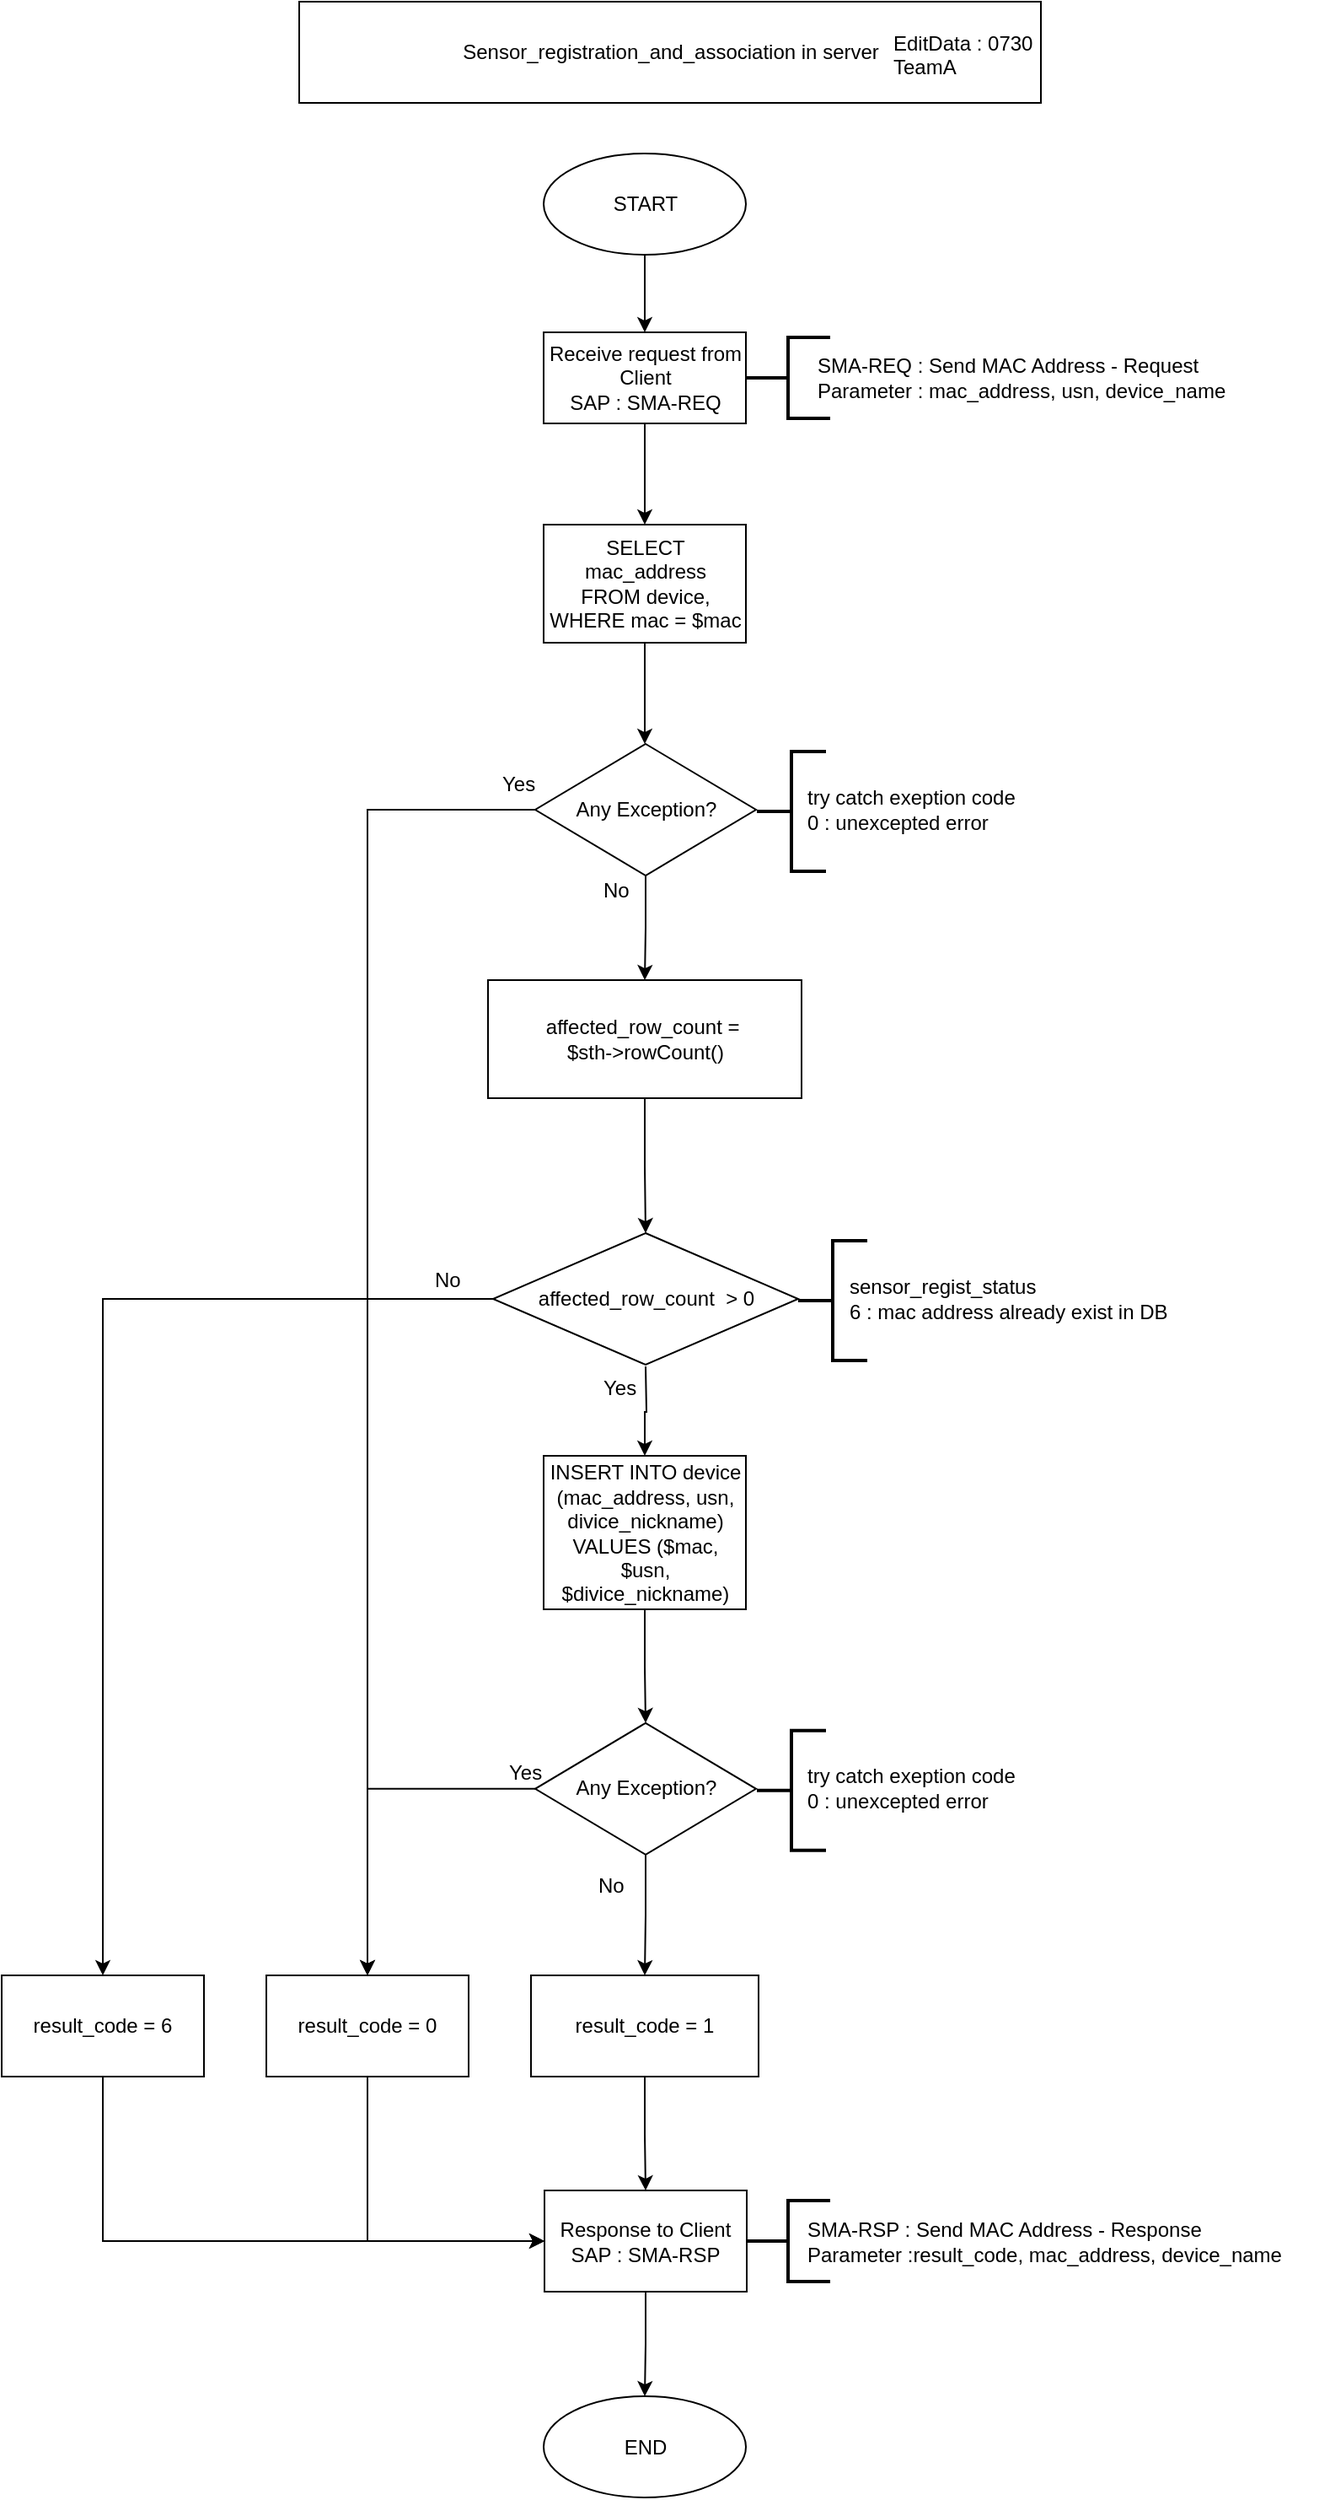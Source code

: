 <mxfile version="11.1.2" type="google"><diagram id="H3GI6GOoszcAkLn4SR7E" name="Page-1"><mxGraphModel dx="1038" dy="550" grid="1" gridSize="10" guides="1" tooltips="1" connect="1" arrows="1" fold="1" page="1" pageScale="1" pageWidth="850" pageHeight="1100" math="0" shadow="0"><root><mxCell id="0"/><mxCell id="1" parent="0"/><mxCell id="cOLkCRzlhcz93SUshEfj-1" style="edgeStyle=orthogonalEdgeStyle;rounded=0;orthogonalLoop=1;jettySize=auto;html=1;entryX=0.5;entryY=0;entryDx=0;entryDy=0;fontColor=#000000;" parent="1" source="G0FhZnXvp4fjuRsdsz6T-1" target="G0FhZnXvp4fjuRsdsz6T-2" edge="1"><mxGeometry relative="1" as="geometry"/></mxCell><mxCell id="G0FhZnXvp4fjuRsdsz6T-1" value="START" style="ellipse;whiteSpace=wrap;html=1;fontColor=#000000;" parent="1" vertex="1"><mxGeometry x="344.5" y="90" width="120" height="60" as="geometry"/></mxCell><mxCell id="cOLkCRzlhcz93SUshEfj-5" value="" style="edgeStyle=orthogonalEdgeStyle;rounded=0;orthogonalLoop=1;jettySize=auto;html=1;fontColor=#000000;" parent="1" source="G0FhZnXvp4fjuRsdsz6T-2" target="cOLkCRzlhcz93SUshEfj-4" edge="1"><mxGeometry relative="1" as="geometry"/></mxCell><mxCell id="G0FhZnXvp4fjuRsdsz6T-2" value="Receive request from&lt;br&gt;Client&lt;br&gt;SAP : SMA-REQ" style="rounded=0;whiteSpace=wrap;html=1;fontColor=#000000;" parent="1" vertex="1"><mxGeometry x="344.5" y="196" width="120" height="54" as="geometry"/></mxCell><mxCell id="z0uTfAjG5rc-Qe84iu6b-4" value="" style="edgeStyle=orthogonalEdgeStyle;rounded=0;orthogonalLoop=1;jettySize=auto;html=1;fontColor=#000000;" parent="1" source="cOLkCRzlhcz93SUshEfj-4" edge="1"><mxGeometry relative="1" as="geometry"><mxPoint x="404.5" y="440" as="targetPoint"/></mxGeometry></mxCell><mxCell id="cOLkCRzlhcz93SUshEfj-4" value="SELECT mac_address&lt;br&gt;FROM device,&lt;br&gt;WHERE mac = $mac" style="rounded=0;whiteSpace=wrap;html=1;fontColor=#000000;" parent="1" vertex="1"><mxGeometry x="344.5" y="310" width="120" height="70" as="geometry"/></mxCell><mxCell id="G0FhZnXvp4fjuRsdsz6T-3" value="" style="strokeWidth=2;html=1;shape=mxgraph.flowchart.annotation_2;align=left;pointerEvents=1;rotation=0;fontColor=#000000;" parent="1" vertex="1"><mxGeometry x="464.5" y="199" width="50" height="48" as="geometry"/></mxCell><mxCell id="G0FhZnXvp4fjuRsdsz6T-4" value="SMA-REQ : Send MAC Address - Request&lt;br&gt;Parameter : mac_address, usn, device_name" style="text;html=1;strokeColor=none;fillColor=none;align=left;verticalAlign=middle;whiteSpace=wrap;rounded=0;fontColor=#000000;" parent="1" vertex="1"><mxGeometry x="504.5" y="213" width="270" height="20" as="geometry"/></mxCell><mxCell id="cOLkCRzlhcz93SUshEfj-3" value="Sensor_registration_and_association in server" style="rounded=0;whiteSpace=wrap;html=1;fontColor=#000000;" parent="1" vertex="1"><mxGeometry x="199.5" width="440" height="60" as="geometry"/></mxCell><mxCell id="cOLkCRzlhcz93SUshEfj-48" value="" style="edgeStyle=orthogonalEdgeStyle;rounded=0;orthogonalLoop=1;jettySize=auto;html=1;fontColor=#000000;" parent="1" source="cOLkCRzlhcz93SUshEfj-42" target="cOLkCRzlhcz93SUshEfj-46" edge="1"><mxGeometry relative="1" as="geometry"/></mxCell><mxCell id="cOLkCRzlhcz93SUshEfj-42" value="Response to Client&lt;br&gt;SAP : SMA-RSP" style="rounded=0;whiteSpace=wrap;html=1;fontColor=#000000;" parent="1" vertex="1"><mxGeometry x="345" y="1297.5" width="120" height="60" as="geometry"/></mxCell><mxCell id="cOLkCRzlhcz93SUshEfj-44" value="" style="strokeWidth=2;html=1;shape=mxgraph.flowchart.annotation_2;align=left;pointerEvents=1;rotation=0;fontColor=#000000;" parent="1" vertex="1"><mxGeometry x="464.5" y="1303.5" width="50" height="48" as="geometry"/></mxCell><mxCell id="cOLkCRzlhcz93SUshEfj-45" value="SMA-RSP : Send MAC Address - Response&lt;br&gt;Parameter :result_code,&amp;nbsp;mac_address, device_name" style="text;html=1;strokeColor=none;fillColor=none;align=left;verticalAlign=middle;whiteSpace=wrap;rounded=0;fontColor=#000000;" parent="1" vertex="1"><mxGeometry x="499" y="1317.5" width="311" height="20" as="geometry"/></mxCell><mxCell id="cOLkCRzlhcz93SUshEfj-46" value="END" style="ellipse;whiteSpace=wrap;html=1;fontColor=#000000;" parent="1" vertex="1"><mxGeometry x="344.5" y="1419.5" width="120" height="60" as="geometry"/></mxCell><mxCell id="o11hSPlZN9J-fXoAqkrA-29" style="edgeStyle=orthogonalEdgeStyle;rounded=0;orthogonalLoop=1;jettySize=auto;html=1;entryX=0;entryY=0.5;entryDx=0;entryDy=0;fontColor=#000000;exitX=0.5;exitY=1;exitDx=0;exitDy=0;" parent="1" source="DA9KGAA7dcXIMdn8UrT9-2" target="cOLkCRzlhcz93SUshEfj-42" edge="1"><mxGeometry relative="1" as="geometry"/></mxCell><mxCell id="DA9KGAA7dcXIMdn8UrT9-2" value="result_code = 6" style="rounded=0;whiteSpace=wrap;html=1;fontColor=#000000;" parent="1" vertex="1"><mxGeometry x="23" y="1170" width="120" height="60" as="geometry"/></mxCell><mxCell id="xHZomDxGEs8Mp2Cfe0KF-7" style="edgeStyle=orthogonalEdgeStyle;rounded=0;orthogonalLoop=1;jettySize=auto;html=1;fontColor=#000000;" parent="1" source="z0uTfAjG5rc-Qe84iu6b-8" target="cOLkCRzlhcz93SUshEfj-42" edge="1"><mxGeometry relative="1" as="geometry"/></mxCell><mxCell id="z0uTfAjG5rc-Qe84iu6b-8" value="result_code = 1" style="rounded=0;whiteSpace=wrap;html=1;fontColor=#000000;" parent="1" vertex="1"><mxGeometry x="337" y="1170" width="135" height="60" as="geometry"/></mxCell><mxCell id="z0uTfAjG5rc-Qe84iu6b-13" value="" style="strokeWidth=2;html=1;shape=mxgraph.flowchart.annotation_2;align=left;pointerEvents=1;fontColor=#000000;" parent="1" vertex="1"><mxGeometry x="495.5" y="734.5" width="41" height="71" as="geometry"/></mxCell><mxCell id="z0uTfAjG5rc-Qe84iu6b-14" value="sensor_regist_status&lt;br&gt;6 : mac address already exist in DB" style="text;html=1;strokeColor=none;fillColor=none;align=left;verticalAlign=middle;whiteSpace=wrap;rounded=0;fontColor=#000000;" parent="1" vertex="1"><mxGeometry x="524" y="729" width="217" height="80" as="geometry"/></mxCell><mxCell id="z0uTfAjG5rc-Qe84iu6b-15" value="EditData : 0730&lt;br&gt;TeamA" style="text;html=1;resizable=0;points=[];autosize=1;align=left;verticalAlign=top;spacingTop=-4;fontColor=#000000;" parent="1" vertex="1"><mxGeometry x="550" y="15" width="100" height="30" as="geometry"/></mxCell><mxCell id="o11hSPlZN9J-fXoAqkrA-7" style="edgeStyle=orthogonalEdgeStyle;rounded=0;orthogonalLoop=1;jettySize=auto;html=1;entryX=0.5;entryY=0;entryDx=0;entryDy=0;fontColor=#000000;" parent="1" source="o11hSPlZN9J-fXoAqkrA-1" target="o11hSPlZN9J-fXoAqkrA-6" edge="1"><mxGeometry relative="1" as="geometry"/></mxCell><mxCell id="o11hSPlZN9J-fXoAqkrA-11" style="edgeStyle=orthogonalEdgeStyle;rounded=0;orthogonalLoop=1;jettySize=auto;html=1;entryX=0.5;entryY=0;entryDx=0;entryDy=0;fontColor=#000000;" parent="1" source="o11hSPlZN9J-fXoAqkrA-1" target="o11hSPlZN9J-fXoAqkrA-4" edge="1"><mxGeometry relative="1" as="geometry"/></mxCell><mxCell id="o11hSPlZN9J-fXoAqkrA-1" value="Any Exception?" style="rhombus;whiteSpace=wrap;html=1;fontColor=#000000;" parent="1" vertex="1"><mxGeometry x="339.5" y="440" width="131" height="78" as="geometry"/></mxCell><mxCell id="o11hSPlZN9J-fXoAqkrA-2" value="" style="strokeWidth=2;html=1;shape=mxgraph.flowchart.annotation_2;align=left;pointerEvents=1;fontColor=#000000;" parent="1" vertex="1"><mxGeometry x="471" y="444.5" width="41" height="71" as="geometry"/></mxCell><mxCell id="o11hSPlZN9J-fXoAqkrA-3" value="try catch exeption code&lt;br&gt;0 : unexcepted error" style="text;html=1;strokeColor=none;fillColor=none;align=left;verticalAlign=middle;whiteSpace=wrap;rounded=0;fontColor=#000000;" parent="1" vertex="1"><mxGeometry x="499" y="439" width="188" height="80" as="geometry"/></mxCell><mxCell id="o11hSPlZN9J-fXoAqkrA-28" style="edgeStyle=orthogonalEdgeStyle;rounded=0;orthogonalLoop=1;jettySize=auto;html=1;entryX=0;entryY=0.5;entryDx=0;entryDy=0;fontColor=#000000;exitX=0.5;exitY=1;exitDx=0;exitDy=0;" parent="1" source="o11hSPlZN9J-fXoAqkrA-4" target="cOLkCRzlhcz93SUshEfj-42" edge="1"><mxGeometry relative="1" as="geometry"><mxPoint x="240" y="1240" as="sourcePoint"/></mxGeometry></mxCell><mxCell id="o11hSPlZN9J-fXoAqkrA-4" value="result_code = 0" style="rounded=0;whiteSpace=wrap;html=1;fontColor=#000000;" parent="1" vertex="1"><mxGeometry x="180" y="1170" width="120" height="60" as="geometry"/></mxCell><mxCell id="o11hSPlZN9J-fXoAqkrA-9" style="edgeStyle=orthogonalEdgeStyle;rounded=0;orthogonalLoop=1;jettySize=auto;html=1;entryX=0.5;entryY=0;entryDx=0;entryDy=0;fontColor=#000000;" parent="1" source="o11hSPlZN9J-fXoAqkrA-6" target="o11hSPlZN9J-fXoAqkrA-8" edge="1"><mxGeometry relative="1" as="geometry"/></mxCell><mxCell id="o11hSPlZN9J-fXoAqkrA-6" value="affected_row_count =&amp;nbsp;&lt;br&gt;$sth-&amp;gt;rowCount()" style="rounded=0;whiteSpace=wrap;html=1;fontColor=#000000;" parent="1" vertex="1"><mxGeometry x="311.5" y="580" width="186" height="70" as="geometry"/></mxCell><mxCell id="o11hSPlZN9J-fXoAqkrA-23" style="edgeStyle=orthogonalEdgeStyle;rounded=0;orthogonalLoop=1;jettySize=auto;html=1;entryX=0.5;entryY=0;entryDx=0;entryDy=0;fontColor=#000000;" parent="1" source="o11hSPlZN9J-fXoAqkrA-8" target="DA9KGAA7dcXIMdn8UrT9-2" edge="1"><mxGeometry relative="1" as="geometry"/></mxCell><mxCell id="o11hSPlZN9J-fXoAqkrA-8" value="affected_row_count&amp;nbsp; &amp;gt; 0" style="rhombus;whiteSpace=wrap;html=1;fontColor=#000000;" parent="1" vertex="1"><mxGeometry x="314.5" y="730" width="181" height="78" as="geometry"/></mxCell><mxCell id="o11hSPlZN9J-fXoAqkrA-13" style="edgeStyle=orthogonalEdgeStyle;rounded=0;orthogonalLoop=1;jettySize=auto;html=1;entryX=0.5;entryY=0;entryDx=0;entryDy=0;fontColor=#000000;" parent="1" target="o11hSPlZN9J-fXoAqkrA-14" edge="1"><mxGeometry relative="1" as="geometry"><mxPoint x="404.5" y="871" as="targetPoint"/><mxPoint x="405" y="809" as="sourcePoint"/></mxGeometry></mxCell><mxCell id="o11hSPlZN9J-fXoAqkrA-18" style="edgeStyle=orthogonalEdgeStyle;rounded=0;orthogonalLoop=1;jettySize=auto;html=1;entryX=0.5;entryY=0;entryDx=0;entryDy=0;fontColor=#000000;" parent="1" source="o11hSPlZN9J-fXoAqkrA-14" target="o11hSPlZN9J-fXoAqkrA-15" edge="1"><mxGeometry relative="1" as="geometry"/></mxCell><mxCell id="o11hSPlZN9J-fXoAqkrA-14" value="&lt;font&gt;INSERT INTO device&lt;br&gt;(mac_address, usn, divice_nickname) VALUES ($mac, $usn, $divice_nickname)&lt;/font&gt;" style="rounded=0;whiteSpace=wrap;html=1;strokeColor=#000000;fontColor=#000000;" parent="1" vertex="1"><mxGeometry x="344.5" y="862" width="120" height="91" as="geometry"/></mxCell><mxCell id="o11hSPlZN9J-fXoAqkrA-19" style="edgeStyle=orthogonalEdgeStyle;rounded=0;orthogonalLoop=1;jettySize=auto;html=1;entryX=0.5;entryY=0;entryDx=0;entryDy=0;fontColor=#000000;" parent="1" source="o11hSPlZN9J-fXoAqkrA-15" target="o11hSPlZN9J-fXoAqkrA-4" edge="1"><mxGeometry relative="1" as="geometry"/></mxCell><mxCell id="o11hSPlZN9J-fXoAqkrA-22" style="edgeStyle=orthogonalEdgeStyle;rounded=0;orthogonalLoop=1;jettySize=auto;html=1;entryX=0.5;entryY=0;entryDx=0;entryDy=0;fontColor=#000000;" parent="1" source="o11hSPlZN9J-fXoAqkrA-15" target="z0uTfAjG5rc-Qe84iu6b-8" edge="1"><mxGeometry relative="1" as="geometry"/></mxCell><mxCell id="o11hSPlZN9J-fXoAqkrA-15" value="Any Exception?" style="rhombus;whiteSpace=wrap;html=1;fontColor=#000000;" parent="1" vertex="1"><mxGeometry x="339.5" y="1020.4" width="131" height="78" as="geometry"/></mxCell><mxCell id="o11hSPlZN9J-fXoAqkrA-16" value="" style="strokeWidth=2;html=1;shape=mxgraph.flowchart.annotation_2;align=left;pointerEvents=1;fontColor=#000000;" parent="1" vertex="1"><mxGeometry x="471" y="1024.9" width="41" height="71" as="geometry"/></mxCell><mxCell id="o11hSPlZN9J-fXoAqkrA-17" value="try catch exeption code&lt;br&gt;0 : unexcepted error" style="text;html=1;strokeColor=none;fillColor=none;align=left;verticalAlign=middle;whiteSpace=wrap;rounded=0;fontColor=#000000;" parent="1" vertex="1"><mxGeometry x="499" y="1019.4" width="188" height="80" as="geometry"/></mxCell><mxCell id="o11hSPlZN9J-fXoAqkrA-20" value="Yes" style="text;html=1;resizable=0;points=[];autosize=1;align=left;verticalAlign=top;spacingTop=-4;fontColor=#000000;" parent="1" vertex="1"><mxGeometry x="322" y="1039.5" width="30" height="20" as="geometry"/></mxCell><mxCell id="o11hSPlZN9J-fXoAqkrA-21" value="No" style="text;html=1;resizable=0;points=[];autosize=1;align=left;verticalAlign=top;spacingTop=-4;fontColor=#000000;" parent="1" vertex="1"><mxGeometry x="374.5" y="1107" width="30" height="20" as="geometry"/></mxCell><mxCell id="o11hSPlZN9J-fXoAqkrA-24" value="Yes" style="text;html=1;resizable=0;points=[];autosize=1;align=left;verticalAlign=top;spacingTop=-4;fontColor=#000000;" parent="1" vertex="1"><mxGeometry x="378" y="812" width="30" height="20" as="geometry"/></mxCell><mxCell id="o11hSPlZN9J-fXoAqkrA-25" value="No" style="text;html=1;resizable=0;points=[];autosize=1;align=left;verticalAlign=top;spacingTop=-4;fontColor=#000000;" parent="1" vertex="1"><mxGeometry x="278" y="748" width="30" height="20" as="geometry"/></mxCell><mxCell id="o11hSPlZN9J-fXoAqkrA-26" value="Yes" style="text;html=1;resizable=0;points=[];autosize=1;align=left;verticalAlign=top;spacingTop=-4;fontColor=#000000;" parent="1" vertex="1"><mxGeometry x="318" y="454" width="30" height="20" as="geometry"/></mxCell><mxCell id="o11hSPlZN9J-fXoAqkrA-27" value="No" style="text;html=1;resizable=0;points=[];autosize=1;align=left;verticalAlign=top;spacingTop=-4;fontColor=#000000;" parent="1" vertex="1"><mxGeometry x="378" y="517" width="30" height="20" as="geometry"/></mxCell></root></mxGraphModel></diagram></mxfile>